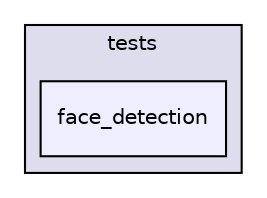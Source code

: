 digraph "/home/travis/rapp_temp/rapp-platform/rapp_face_detection/tests/face_detection" {
  compound=true
  node [ fontsize="10", fontname="Helvetica"];
  edge [ labelfontsize="10", labelfontname="Helvetica"];
  subgraph clusterdir_e4d27d3c4266e300f77eb674af76d482 {
    graph [ bgcolor="#ddddee", pencolor="black", label="tests" fontname="Helvetica", fontsize="10", URL="dir_e4d27d3c4266e300f77eb674af76d482.html"]
  dir_8b235cc8ebf4314a9adad5da147265b1 [shape=box, label="face_detection", style="filled", fillcolor="#eeeeff", pencolor="black", URL="dir_8b235cc8ebf4314a9adad5da147265b1.html"];
  }
}
